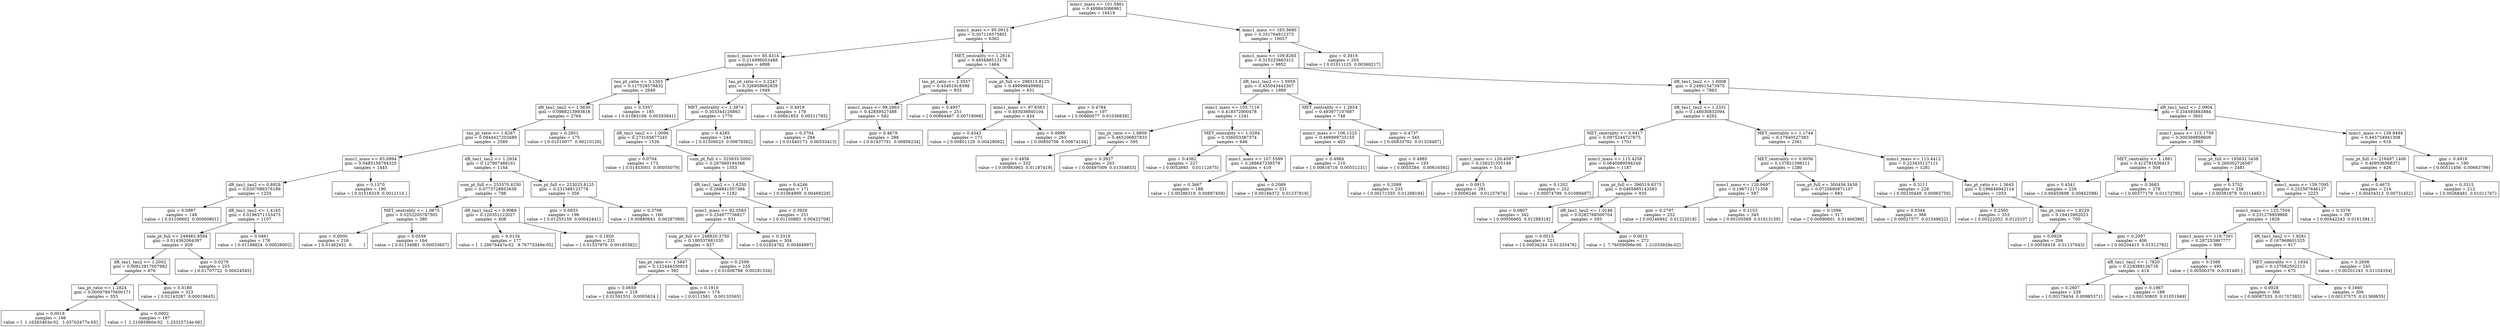 digraph Tree {
0 [label="mmc1_mass <= 101.5861\ngini = 0.499843086961\nsamples = 16419", shape="box"] ;
1 [label="mmc1_mass <= 95.0913\ngini = 0.307119375801\nsamples = 6362", shape="box"] ;
0 -> 1 ;
2 [label="mmc1_mass <= 85.4314\ngini = 0.214996053488\nsamples = 4898", shape="box"] ;
1 -> 2 ;
3 [label="tau_pt_ratio <= 3.1503\ngini = 0.117528576832\nsamples = 2949", shape="box"] ;
2 -> 3 ;
4 [label="dR_tau1_tau2 <= 1.5630\ngini = 0.0988213993818\nsamples = 2764", shape="box"] ;
3 -> 4 ;
5 [label="tau_pt_ratio <= 1.6287\ngini = 0.0844427202689\nsamples = 2589", shape="box"] ;
4 -> 5 ;
6 [label="mmc1_mass <= 83.0994\ngini = 0.0485158794325\nsamples = 1445", shape="box"] ;
5 -> 6 ;
7 [label="dR_tau1_tau2 <= 0.8928\ngini = 0.0307086376189\nsamples = 1255", shape="box"] ;
6 -> 7 ;
8 [label="gini = 0.0987\nsamples = 148\nvalue = [ 0.01106602  0.00060801]", shape="box"] ;
7 -> 8 ;
9 [label="dR_tau1_tau2 <= 1.4165\ngini = 0.0196371153473\nsamples = 1107", shape="box"] ;
7 -> 9 ;
10 [label="sum_pt_full <= 249462.8594\ngini = 0.014362064397\nsamples = 929", shape="box"] ;
9 -> 10 ;
11 [label="dR_tau1_tau2 <= 1.2002\ngini = 0.00912917007982\nsamples = 676", shape="box"] ;
10 -> 11 ;
12 [label="tau_pt_ratio <= 1.2824\ngini = 0.000978475600171\nsamples = 353", shape="box"] ;
11 -> 12 ;
13 [label="gini = 0.0018\nsamples = 166\nvalue = [  1.16265463e-02   1.03702477e-05]", shape="box"] ;
12 -> 13 ;
14 [label="gini = 0.0002\nsamples = 187\nvalue = [  1.21085960e-02   1.25325724e-06]", shape="box"] ;
12 -> 14 ;
15 [label="gini = 0.0180\nsamples = 323\nvalue = [ 0.02143287  0.00019645]", shape="box"] ;
11 -> 15 ;
16 [label="gini = 0.0279\nsamples = 253\nvalue = [ 0.01707722  0.00024545]", shape="box"] ;
10 -> 16 ;
17 [label="gini = 0.0461\nsamples = 178\nvalue = [ 0.01198824  0.00029002]", shape="box"] ;
9 -> 17 ;
18 [label="gini = 0.1370\nsamples = 190\nvalue = [ 0.01516319  0.0012114 ]", shape="box"] ;
6 -> 18 ;
19 [label="dR_tau1_tau2 <= 1.2934\ngini = 0.127907488161\nsamples = 1144", shape="box"] ;
5 -> 19 ;
20 [label="sum_pt_full <= 253570.6250\ngini = 0.0773728853639\nsamples = 788", shape="box"] ;
19 -> 20 ;
21 [label="MET_centrality <= 1.0675\ngini = 0.0252205787505\nsamples = 380", shape="box"] ;
20 -> 21 ;
22 [label="gini = 0.0000\nsamples = 216\nvalue = [ 0.01462451  0.        ]", shape="box"] ;
21 -> 22 ;
23 [label="gini = 0.0559\nsamples = 164\nvalue = [ 0.01134981  0.00033607]", shape="box"] ;
21 -> 23 ;
24 [label="dR_tau1_tau2 <= 0.9966\ngini = 0.120351122027\nsamples = 408", shape="box"] ;
20 -> 24 ;
25 [label="gini = 0.0134\nsamples = 177\nvalue = [  1.28676447e-02   8.76773349e-05]", shape="box"] ;
24 -> 25 ;
26 [label="gini = 0.1920\nsamples = 231\nvalue = [ 0.01537976  0.00185382]", shape="box"] ;
24 -> 26 ;
27 [label="sum_pt_full <= 223025.8125\ngini = 0.231588123778\nsamples = 356", shape="box"] ;
19 -> 27 ;
28 [label="gini = 0.0633\nsamples = 196\nvalue = [ 0.01255159  0.00042441]", shape="box"] ;
27 -> 28 ;
29 [label="gini = 0.3708\nsamples = 160\nvalue = [ 0.00880641  0.00287069]", shape="box"] ;
27 -> 29 ;
30 [label="gini = 0.2851\nsamples = 175\nvalue = [ 0.01010077  0.00210129]", shape="box"] ;
4 -> 30 ;
31 [label="gini = 0.3357\nsamples = 185\nvalue = [ 0.01083108  0.00293841]", shape="box"] ;
3 -> 31 ;
32 [label="tau_pt_ratio <= 3.2247\ngini = 0.326958692839\nsamples = 1949", shape="box"] ;
2 -> 32 ;
33 [label="MET_centrality <= 1.3874\ngini = 0.303344126863\nsamples = 1770", shape="box"] ;
32 -> 33 ;
34 [label="dR_tau1_tau2 <= 1.0096\ngini = 0.273165677245\nsamples = 1526", shape="box"] ;
33 -> 34 ;
35 [label="gini = 0.0704\nsamples = 173\nvalue = [ 0.01453001  0.00055079]", shape="box"] ;
34 -> 35 ;
36 [label="sum_pt_full <= 325833.5000\ngini = 0.297669194366\nsamples = 1353", shape="box"] ;
34 -> 36 ;
37 [label="dR_tau1_tau2 <= 1.6250\ngini = 0.268841557384\nsamples = 1182", shape="box"] ;
36 -> 37 ;
38 [label="mmc1_mass <= 92.0583\ngini = 0.234977736817\nsamples = 931", shape="box"] ;
37 -> 38 ;
39 [label="sum_pt_full <= 248920.3750\ngini = 0.180537681035\nsamples = 627", shape="box"] ;
38 -> 39 ;
40 [label="tau_pt_ratio <= 1.5847\ngini = 0.122444350915\nsamples = 392", shape="box"] ;
39 -> 40 ;
41 [label="gini = 0.0659\nsamples = 218\nvalue = [ 0.01591531  0.0005624 ]", shape="box"] ;
40 -> 41 ;
42 [label="gini = 0.1910\nsamples = 174\nvalue = [ 0.0111581   0.00133565]", shape="box"] ;
40 -> 42 ;
43 [label="gini = 0.2599\nsamples = 235\nvalue = [ 0.01606788  0.00291334]", shape="box"] ;
39 -> 43 ;
44 [label="gini = 0.3318\nsamples = 304\nvalue = [ 0.01824762  0.00484997]", shape="box"] ;
38 -> 44 ;
45 [label="gini = 0.3929\nsamples = 251\nvalue = [ 0.01150883  0.00422708]", shape="box"] ;
37 -> 45 ;
46 [label="gini = 0.4246\nsamples = 171\nvalue = [ 0.01064999  0.00469229]", shape="box"] ;
36 -> 46 ;
47 [label="gini = 0.4285\nsamples = 244\nvalue = [ 0.01506023  0.00679362]", shape="box"] ;
33 -> 47 ;
48 [label="gini = 0.4918\nsamples = 179\nvalue = [ 0.00661853  0.00511785]", shape="box"] ;
32 -> 48 ;
49 [label="MET_centrality <= 1.2614\ngini = 0.485488513176\nsamples = 1464", shape="box"] ;
1 -> 49 ;
50 [label="tau_pt_ratio <= 2.3557\ngini = 0.45401918398\nsamples = 833", shape="box"] ;
49 -> 50 ;
51 [label="mmc1_mass <= 98.2963\ngini = 0.42859527488\nsamples = 582", shape="box"] ;
50 -> 51 ;
52 [label="gini = 0.3704\nsamples = 294\nvalue = [ 0.01640173  0.00533413]", shape="box"] ;
51 -> 52 ;
53 [label="gini = 0.4679\nsamples = 288\nvalue = [ 0.01437791  0.00856234]", shape="box"] ;
51 -> 53 ;
54 [label="gini = 0.4957\nsamples = 251\nvalue = [ 0.00864467  0.00718066]", shape="box"] ;
50 -> 54 ;
55 [label="sum_pt_full <= 298315.8125\ngini = 0.499998499802\nsamples = 631", shape="box"] ;
49 -> 55 ;
56 [label="mmc1_mass <= 97.6563\ngini = 0.493038840104\nsamples = 434", shape="box"] ;
55 -> 56 ;
57 [label="gini = 0.4543\nsamples = 171\nvalue = [ 0.00801129  0.00429062]", shape="box"] ;
56 -> 57 ;
58 [label="gini = 0.4999\nsamples = 263\nvalue = [ 0.00850706  0.00874104]", shape="box"] ;
56 -> 58 ;
59 [label="gini = 0.4784\nsamples = 197\nvalue = [ 0.00680077  0.01036839]", shape="box"] ;
55 -> 59 ;
60 [label="mmc1_mass <= 165.5690\ngini = 0.331764812373\nsamples = 10057", shape="box"] ;
0 -> 60 ;
61 [label="mmc1_mass <= 109.8265\ngini = 0.315223663312\nsamples = 9852", shape="box"] ;
60 -> 61 ;
62 [label="dR_tau1_tau2 <= 1.5959\ngini = 0.455043442307\nsamples = 1989", shape="box"] ;
61 -> 62 ;
63 [label="mmc1_mass <= 105.7116\ngini = 0.418572900478\nsamples = 1241", shape="box"] ;
62 -> 63 ;
64 [label="tau_pt_ratio <= 1.9809\ngini = 0.465206837833\nsamples = 595", shape="box"] ;
63 -> 64 ;
65 [label="gini = 0.4956\nsamples = 332\nvalue = [ 0.00983963  0.01187419]", shape="box"] ;
64 -> 65 ;
66 [label="gini = 0.3927\nsamples = 263\nvalue = [ 0.00497009  0.01354853]", shape="box"] ;
64 -> 66 ;
67 [label="MET_centrality <= 1.0284\ngini = 0.356053387374\nsamples = 646", shape="box"] ;
63 -> 67 ;
68 [label="gini = 0.4362\nsamples = 227\nvalue = [ 0.0052693   0.01112675]", shape="box"] ;
67 -> 68 ;
69 [label="mmc1_mass <= 107.5589\ngini = 0.288647258579\nsamples = 419", shape="box"] ;
67 -> 69 ;
70 [label="gini = 0.3667\nsamples = 188\nvalue = [ 0.00286318  0.00897459]", shape="box"] ;
69 -> 70 ;
71 [label="gini = 0.2089\nsamples = 231\nvalue = [ 0.00166372  0.01237819]", shape="box"] ;
69 -> 71 ;
72 [label="MET_centrality <= 1.2654\ngini = 0.493977107687\nsamples = 748", shape="box"] ;
62 -> 72 ;
73 [label="mmc1_mass <= 106.1225\ngini = 0.499999725155\nsamples = 403", shape="box"] ;
72 -> 73 ;
74 [label="gini = 0.4984\nsamples = 210\nvalue = [ 0.00616716  0.00551231]", shape="box"] ;
73 -> 74 ;
75 [label="gini = 0.4985\nsamples = 193\nvalue = [ 0.0055284   0.00616592]", shape="box"] ;
73 -> 75 ;
76 [label="gini = 0.4737\nsamples = 345\nvalue = [ 0.00833792  0.01329487]", shape="box"] ;
72 -> 76 ;
77 [label="dR_tau1_tau2 <= 1.6008\ngini = 0.249015473975\nsamples = 7863", shape="box"] ;
61 -> 77 ;
78 [label="dR_tau1_tau2 <= 1.2331\ngini = 0.148030832094\nsamples = 4262", shape="box"] ;
77 -> 78 ;
79 [label="MET_centrality <= 0.9417\ngini = 0.0975244727675\nsamples = 1701", shape="box"] ;
78 -> 79 ;
80 [label="mmc1_mass <= 120.4097\ngini = 0.156231355148\nsamples = 514", shape="box"] ;
79 -> 80 ;
81 [label="gini = 0.2099\nsamples = 233\nvalue = [ 0.00171555  0.01268194]", shape="box"] ;
80 -> 81 ;
82 [label="gini = 0.0915\nsamples = 281\nvalue = [ 0.0006246   0.01237674]", shape="box"] ;
80 -> 82 ;
83 [label="mmc1_mass <= 115.4258\ngini = 0.0640089594249\nsamples = 1187", shape="box"] ;
79 -> 83 ;
84 [label="gini = 0.1202\nsamples = 252\nvalue = [ 0.00074799  0.01089497]", shape="box"] ;
83 -> 84 ;
85 [label="sum_pt_full <= 396519.9375\ngini = 0.0465885143583\nsamples = 935", shape="box"] ;
83 -> 85 ;
86 [label="gini = 0.0807\nsamples = 342\nvalue = [ 0.00056665  0.01288318]", shape="box"] ;
85 -> 86 ;
87 [label="dR_tau1_tau2 <= 1.0146\ngini = 0.0282768500704\nsamples = 593", shape="box"] ;
85 -> 87 ;
88 [label="gini = 0.0515\nsamples = 321\nvalue = [ 0.00036244  0.01333476]", shape="box"] ;
87 -> 88 ;
89 [label="gini = 0.0013\nsamples = 272\nvalue = [  7.76059099e-06   1.21033929e-02]", shape="box"] ;
87 -> 89 ;
90 [label="MET_centrality <= 1.1744\ngini = 0.17940527383\nsamples = 2561", shape="box"] ;
78 -> 90 ;
91 [label="MET_centrality <= 0.9056\ngini = 0.137821398211\nsamples = 1280", shape="box"] ;
90 -> 91 ;
92 [label="mmc1_mass <= 120.9497\ngini = 0.196712171358\nsamples = 597", shape="box"] ;
91 -> 92 ;
93 [label="gini = 0.2797\nsamples = 252\nvalue = [ 0.00246942  0.01222018]", shape="box"] ;
92 -> 93 ;
94 [label="gini = 0.1153\nsamples = 345\nvalue = [ 0.00105569  0.01613159]", shape="box"] ;
92 -> 94 ;
95 [label="sum_pt_full <= 300456.3438\ngini = 0.0725690871107\nsamples = 683", shape="box"] ;
91 -> 95 ;
96 [label="gini = 0.1096\nsamples = 317\nvalue = [ 0.00090601  0.01466386]", shape="box"] ;
95 -> 96 ;
97 [label="gini = 0.0344\nsamples = 366\nvalue = [ 0.00027577  0.01549622]", shape="box"] ;
95 -> 97 ;
98 [label="mmc1_mass <= 113.4412\ngini = 0.223435127111\nsamples = 1281", shape="box"] ;
90 -> 98 ;
99 [label="gini = 0.3111\nsamples = 228\nvalue = [ 0.00230449  0.00965759]", shape="box"] ;
98 -> 99 ;
100 [label="tau_pt_ratio <= 1.3645\ngini = 0.196646942114\nsamples = 1053", shape="box"] ;
98 -> 100 ;
101 [label="gini = 0.2560\nsamples = 353\nvalue = [ 0.00222052  0.0125107 ]", shape="box"] ;
100 -> 101 ;
102 [label="tau_pt_ratio <= 1.8229\ngini = 0.16415992023\nsamples = 700", shape="box"] ;
100 -> 102 ;
103 [label="gini = 0.0929\nsamples = 294\nvalue = [ 0.00058418  0.01137643]", shape="box"] ;
102 -> 103 ;
104 [label="gini = 0.2097\nsamples = 406\nvalue = [ 0.00204415  0.01512792]", shape="box"] ;
102 -> 104 ;
105 [label="dR_tau1_tau2 <= 2.0904\ngini = 0.334593883884\nsamples = 3601", shape="box"] ;
77 -> 105 ;
106 [label="mmc1_mass <= 115.1759\ngini = 0.300369958609\nsamples = 2985", shape="box"] ;
105 -> 106 ;
107 [label="MET_centrality <= 1.1881\ngini = 0.412781636413\nsamples = 504", shape="box"] ;
106 -> 107 ;
108 [label="gini = 0.4541\nsamples = 226\nvalue = [ 0.00450698  0.00842588]", shape="box"] ;
107 -> 108 ;
109 [label="gini = 0.3683\nsamples = 278\nvalue = [ 0.00377179  0.01172795]", shape="box"] ;
107 -> 109 ;
110 [label="sum_pt_full <= 195632.3438\ngini = 0.269302726567\nsamples = 2481", shape="box"] ;
106 -> 110 ;
111 [label="gini = 0.3752\nsamples = 258\nvalue = [ 0.00381879  0.0114462 ]", shape="box"] ;
110 -> 111 ;
112 [label="mmc1_mass <= 139.7095\ngini = 0.252567646127\nsamples = 2223", shape="box"] ;
110 -> 112 ;
113 [label="mmc1_mass <= 125.7504\ngini = 0.231276959868\nsamples = 1826", shape="box"] ;
112 -> 113 ;
114 [label="mmc1_mass <= 119.7301\ngini = 0.287253967777\nsamples = 909", shape="box"] ;
113 -> 114 ;
115 [label="dR_tau1_tau2 <= 1.7820\ngini = 0.229389126716\nsamples = 414", shape="box"] ;
114 -> 115 ;
116 [label="gini = 0.2607\nsamples = 226\nvalue = [ 0.00179454  0.00985371]", shape="box"] ;
115 -> 116 ;
117 [label="gini = 0.1967\nsamples = 188\nvalue = [ 0.00130805  0.01051949]", shape="box"] ;
115 -> 117 ;
118 [label="gini = 0.3388\nsamples = 495\nvalue = [ 0.00500376  0.0181485 ]", shape="box"] ;
114 -> 118 ;
119 [label="dR_tau1_tau2 <= 1.9261\ngini = 0.167968601525\nsamples = 917", shape="box"] ;
113 -> 119 ;
120 [label="MET_centrality <= 1.1834\ngini = 0.127082502213\nsamples = 672", shape="box"] ;
119 -> 120 ;
121 [label="gini = 0.0928\nsamples = 366\nvalue = [ 0.00087533  0.01707385]", shape="box"] ;
120 -> 121 ;
122 [label="gini = 0.1660\nsamples = 306\nvalue = [ 0.00137575  0.01368635]", shape="box"] ;
120 -> 122 ;
123 [label="gini = 0.2608\nsamples = 245\nvalue = [ 0.00201243  0.01104354]", shape="box"] ;
119 -> 123 ;
124 [label="gini = 0.3376\nsamples = 397\nvalue = [ 0.00442243  0.0161394 ]", shape="box"] ;
112 -> 124 ;
125 [label="mmc1_mass <= 139.9494\ngini = 0.445754941308\nsamples = 616", shape="box"] ;
105 -> 125 ;
126 [label="sum_pt_full <= 216497.1406\ngini = 0.409536568371\nsamples = 426", shape="box"] ;
125 -> 126 ;
127 [label="gini = 0.4675\nsamples = 214\nvalue = [ 0.00434313  0.00731452]", shape="box"] ;
126 -> 127 ;
128 [label="gini = 0.3315\nsamples = 212\nvalue = [ 0.00268481  0.01011767]", shape="box"] ;
126 -> 128 ;
129 [label="gini = 0.4916\nsamples = 190\nvalue = [ 0.00511456  0.00663799]", shape="box"] ;
125 -> 129 ;
130 [label="gini = 0.3919\nsamples = 205\nvalue = [ 0.01011125  0.00369217]", shape="box"] ;
60 -> 130 ;
}
